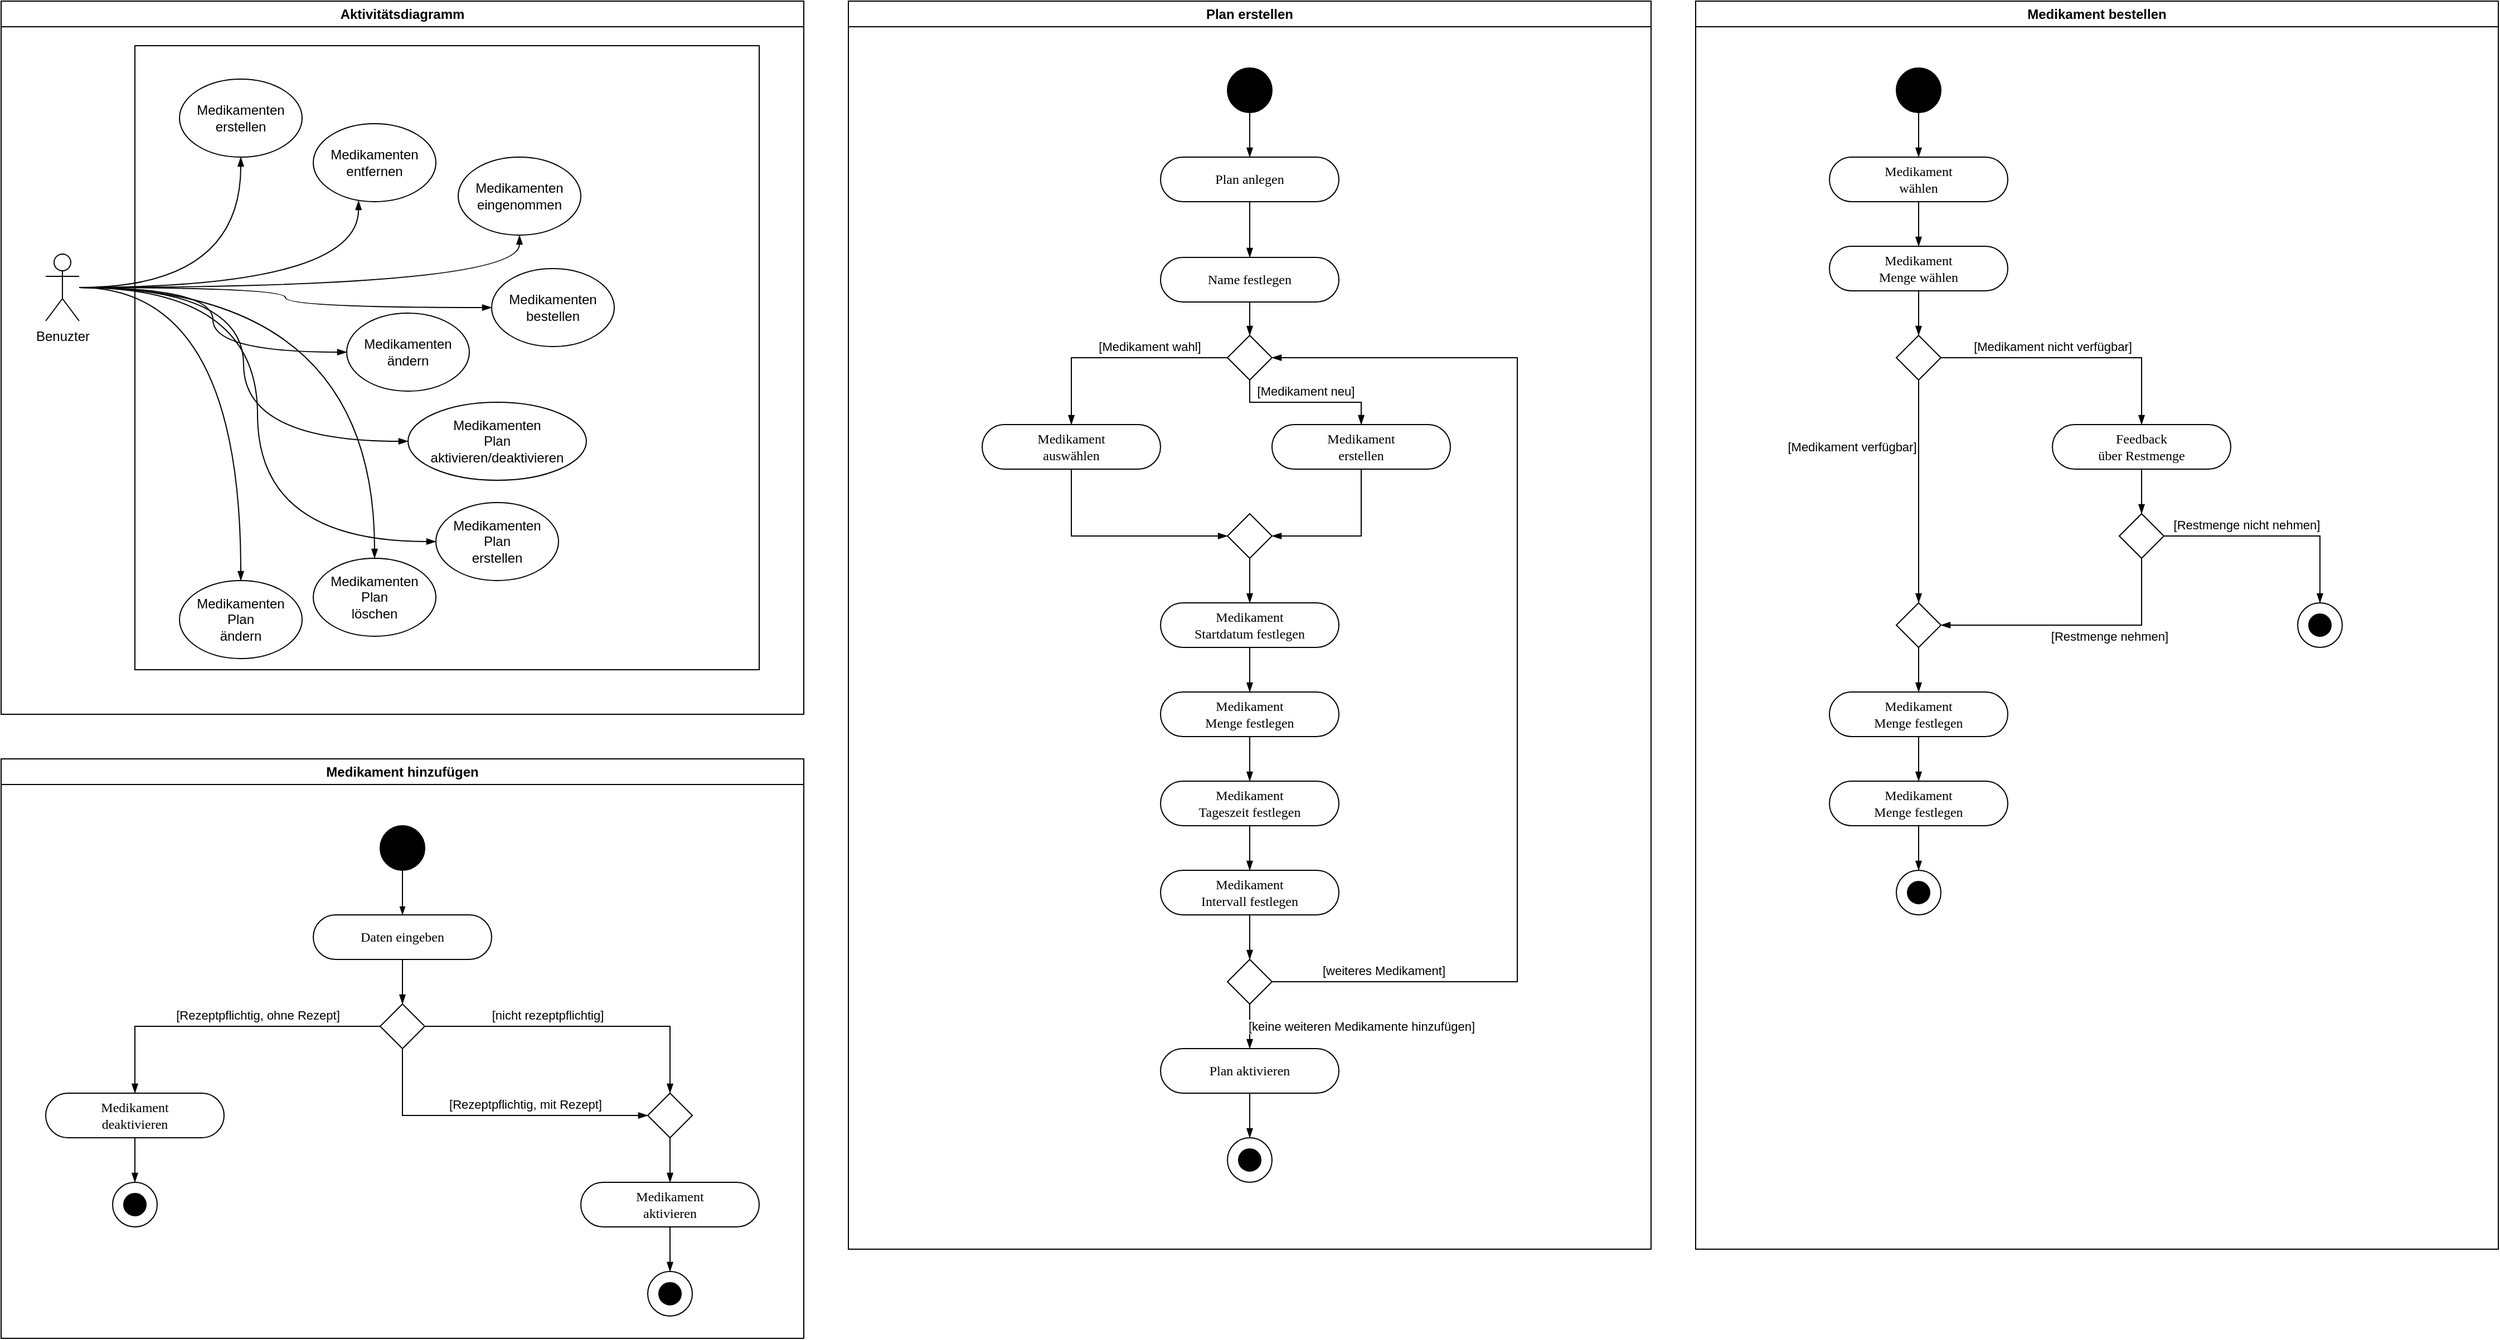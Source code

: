 <mxfile version="20.8.2" type="github">
  <diagram name="Page-1" id="0783ab3e-0a74-02c8-0abd-f7b4e66b4bec">
    <mxGraphModel dx="3585" dy="1865" grid="1" gridSize="10" guides="1" tooltips="1" connect="1" arrows="1" fold="1" page="1" pageScale="1" pageWidth="2336" pageHeight="1654" background="none" math="0" shadow="0">
      <root>
        <mxCell id="0" />
        <mxCell id="1" parent="0" />
        <mxCell id="cQL__vxB0-XnDKcjRtCF-30" value="Medikament hinzufügen" style="swimlane;whiteSpace=wrap;html=1;fillColor=none;" parent="1" vertex="1">
          <mxGeometry x="40" y="720" width="720" height="520" as="geometry">
            <mxRectangle x="40" y="40" width="180" height="30" as="alternateBounds" />
          </mxGeometry>
        </mxCell>
        <mxCell id="60571a20871a0731-8" value="&lt;div&gt;Daten eingeben&lt;/div&gt;" style="rounded=1;whiteSpace=wrap;html=1;shadow=0;comic=0;labelBackgroundColor=none;strokeWidth=1;fontFamily=Verdana;fontSize=12;align=center;arcSize=50;" parent="cQL__vxB0-XnDKcjRtCF-30" vertex="1">
          <mxGeometry x="280" y="140" width="160" height="40" as="geometry" />
        </mxCell>
        <mxCell id="60571a20871a0731-4" value="" style="ellipse;whiteSpace=wrap;html=1;rounded=0;shadow=0;comic=0;labelBackgroundColor=none;strokeWidth=1;fillColor=#000000;fontFamily=Verdana;fontSize=12;align=center;" parent="cQL__vxB0-XnDKcjRtCF-30" vertex="1">
          <mxGeometry x="340" y="60" width="40" height="40" as="geometry" />
        </mxCell>
        <mxCell id="1c1d494c118603dd-27" style="edgeStyle=orthogonalEdgeStyle;rounded=0;html=1;labelBackgroundColor=none;startArrow=none;startFill=0;startSize=5;endArrow=blockThin;endFill=1;endSize=5;jettySize=auto;orthogonalLoop=1;strokeWidth=1;fontFamily=Verdana;fontSize=12" parent="cQL__vxB0-XnDKcjRtCF-30" source="60571a20871a0731-4" target="60571a20871a0731-8" edge="1">
          <mxGeometry relative="1" as="geometry" />
        </mxCell>
        <mxCell id="cQL__vxB0-XnDKcjRtCF-1" value="" style="rhombus;whiteSpace=wrap;html=1;" parent="cQL__vxB0-XnDKcjRtCF-30" vertex="1">
          <mxGeometry x="340" y="220" width="40" height="40" as="geometry" />
        </mxCell>
        <mxCell id="cQL__vxB0-XnDKcjRtCF-2" style="edgeStyle=elbowEdgeStyle;rounded=0;orthogonalLoop=1;jettySize=auto;html=1;startArrow=none;startFill=0;endArrow=blockThin;endFill=1;" parent="cQL__vxB0-XnDKcjRtCF-30" source="60571a20871a0731-8" target="cQL__vxB0-XnDKcjRtCF-1" edge="1">
          <mxGeometry relative="1" as="geometry" />
        </mxCell>
        <mxCell id="cQL__vxB0-XnDKcjRtCF-3" value="" style="rhombus;whiteSpace=wrap;html=1;" parent="cQL__vxB0-XnDKcjRtCF-30" vertex="1">
          <mxGeometry x="580" y="300" width="40" height="40" as="geometry" />
        </mxCell>
        <mxCell id="cQL__vxB0-XnDKcjRtCF-4" style="edgeStyle=elbowEdgeStyle;rounded=0;orthogonalLoop=1;jettySize=auto;html=1;startArrow=none;startFill=0;endArrow=blockThin;endFill=1;" parent="cQL__vxB0-XnDKcjRtCF-30" source="cQL__vxB0-XnDKcjRtCF-1" target="cQL__vxB0-XnDKcjRtCF-3" edge="1">
          <mxGeometry relative="1" as="geometry">
            <Array as="points">
              <mxPoint x="600" y="240" />
              <mxPoint x="420" y="190" />
              <mxPoint x="640" y="190" />
              <mxPoint x="660" y="210" />
              <mxPoint x="670" y="215" />
              <mxPoint x="415" y="250" />
            </Array>
          </mxGeometry>
        </mxCell>
        <mxCell id="cQL__vxB0-XnDKcjRtCF-28" value="&lt;div&gt;[nicht rezeptpflichtig]&lt;/div&gt;" style="edgeLabel;html=1;align=center;verticalAlign=middle;resizable=0;points=[];" parent="cQL__vxB0-XnDKcjRtCF-4" vertex="1" connectable="0">
          <mxGeometry x="-0.479" y="2" relative="1" as="geometry">
            <mxPoint x="37" y="-8" as="offset" />
          </mxGeometry>
        </mxCell>
        <mxCell id="cQL__vxB0-XnDKcjRtCF-19" style="edgeStyle=orthogonalEdgeStyle;rounded=0;orthogonalLoop=1;jettySize=auto;html=1;entryX=0;entryY=0.5;entryDx=0;entryDy=0;startArrow=none;startFill=0;endArrow=blockThin;endFill=1;" parent="cQL__vxB0-XnDKcjRtCF-30" source="cQL__vxB0-XnDKcjRtCF-1" target="cQL__vxB0-XnDKcjRtCF-3" edge="1">
          <mxGeometry relative="1" as="geometry">
            <Array as="points">
              <mxPoint x="360" y="320" />
            </Array>
          </mxGeometry>
        </mxCell>
        <mxCell id="cQL__vxB0-XnDKcjRtCF-29" value="&lt;div&gt;[Rezeptpflichtig, mit Rezept]&lt;/div&gt;" style="edgeLabel;html=1;align=center;verticalAlign=middle;resizable=0;points=[];" parent="cQL__vxB0-XnDKcjRtCF-19" vertex="1" connectable="0">
          <mxGeometry x="0.4" y="-4" relative="1" as="geometry">
            <mxPoint x="-26" y="-14" as="offset" />
          </mxGeometry>
        </mxCell>
        <mxCell id="cQL__vxB0-XnDKcjRtCF-6" value="&lt;div&gt;Medikament&lt;/div&gt;&lt;div&gt;aktivieren&lt;/div&gt;" style="rounded=1;whiteSpace=wrap;html=1;shadow=0;comic=0;labelBackgroundColor=none;strokeWidth=1;fontFamily=Verdana;fontSize=12;align=center;arcSize=50;" parent="cQL__vxB0-XnDKcjRtCF-30" vertex="1">
          <mxGeometry x="520" y="380" width="160" height="40" as="geometry" />
        </mxCell>
        <mxCell id="cQL__vxB0-XnDKcjRtCF-22" style="edgeStyle=orthogonalEdgeStyle;rounded=0;orthogonalLoop=1;jettySize=auto;html=1;entryX=0.5;entryY=0;entryDx=0;entryDy=0;startArrow=none;startFill=0;endArrow=blockThin;endFill=1;" parent="cQL__vxB0-XnDKcjRtCF-30" source="cQL__vxB0-XnDKcjRtCF-3" target="cQL__vxB0-XnDKcjRtCF-6" edge="1">
          <mxGeometry relative="1" as="geometry" />
        </mxCell>
        <mxCell id="cQL__vxB0-XnDKcjRtCF-7" value="&lt;div&gt;Medikament&lt;/div&gt;&lt;div&gt;deaktivieren&lt;/div&gt;" style="rounded=1;whiteSpace=wrap;html=1;shadow=0;comic=0;labelBackgroundColor=none;strokeWidth=1;fontFamily=Verdana;fontSize=12;align=center;arcSize=50;" parent="cQL__vxB0-XnDKcjRtCF-30" vertex="1">
          <mxGeometry x="40" y="300" width="160" height="40" as="geometry" />
        </mxCell>
        <mxCell id="cQL__vxB0-XnDKcjRtCF-26" value="&lt;div&gt;[Rezeptpflichtig, ohne Rezept]&lt;/div&gt;" style="edgeStyle=orthogonalEdgeStyle;rounded=0;orthogonalLoop=1;jettySize=auto;html=1;entryX=0.5;entryY=0;entryDx=0;entryDy=0;startArrow=none;startFill=0;endArrow=blockThin;endFill=1;" parent="cQL__vxB0-XnDKcjRtCF-30" source="cQL__vxB0-XnDKcjRtCF-1" target="cQL__vxB0-XnDKcjRtCF-7" edge="1">
          <mxGeometry x="-0.214" y="-10" relative="1" as="geometry">
            <mxPoint as="offset" />
          </mxGeometry>
        </mxCell>
        <mxCell id="cQL__vxB0-XnDKcjRtCF-15" style="edgeStyle=orthogonalEdgeStyle;rounded=0;orthogonalLoop=1;jettySize=auto;html=1;entryX=0.5;entryY=0;entryDx=0;entryDy=0;startArrow=none;startFill=0;endArrow=blockThin;endFill=1;" parent="cQL__vxB0-XnDKcjRtCF-30" source="cQL__vxB0-XnDKcjRtCF-7" target="cQL__vxB0-XnDKcjRtCF-17" edge="1">
          <mxGeometry relative="1" as="geometry">
            <mxPoint x="130" y="360" as="targetPoint" />
          </mxGeometry>
        </mxCell>
        <mxCell id="cQL__vxB0-XnDKcjRtCF-27" style="edgeStyle=orthogonalEdgeStyle;rounded=0;orthogonalLoop=1;jettySize=auto;html=1;entryX=0.5;entryY=0;entryDx=0;entryDy=0;startArrow=none;startFill=0;endArrow=blockThin;endFill=1;" parent="cQL__vxB0-XnDKcjRtCF-30" source="cQL__vxB0-XnDKcjRtCF-6" target="cQL__vxB0-XnDKcjRtCF-25" edge="1">
          <mxGeometry relative="1" as="geometry" />
        </mxCell>
        <mxCell id="cQL__vxB0-XnDKcjRtCF-160" value="" style="group" parent="cQL__vxB0-XnDKcjRtCF-30" vertex="1" connectable="0">
          <mxGeometry x="580" y="460" width="40" height="40" as="geometry" />
        </mxCell>
        <mxCell id="cQL__vxB0-XnDKcjRtCF-24" value="" style="ellipse;whiteSpace=wrap;html=1;rounded=0;shadow=0;comic=0;labelBackgroundColor=none;strokeWidth=1;fillColor=#000000;fontFamily=Verdana;fontSize=12;align=center;container=0;" parent="cQL__vxB0-XnDKcjRtCF-160" vertex="1">
          <mxGeometry x="10" y="10" width="20" height="20" as="geometry" />
        </mxCell>
        <mxCell id="cQL__vxB0-XnDKcjRtCF-25" value="" style="ellipse;whiteSpace=wrap;html=1;aspect=fixed;fillColor=none;container=0;" parent="cQL__vxB0-XnDKcjRtCF-160" vertex="1">
          <mxGeometry width="40" height="40" as="geometry" />
        </mxCell>
        <mxCell id="cQL__vxB0-XnDKcjRtCF-161" value="" style="group" parent="cQL__vxB0-XnDKcjRtCF-30" vertex="1" connectable="0">
          <mxGeometry x="100" y="380" width="40" height="40" as="geometry" />
        </mxCell>
        <mxCell id="cQL__vxB0-XnDKcjRtCF-16" value="" style="ellipse;whiteSpace=wrap;html=1;rounded=0;shadow=0;comic=0;labelBackgroundColor=none;strokeWidth=1;fillColor=#000000;fontFamily=Verdana;fontSize=12;align=center;container=0;" parent="cQL__vxB0-XnDKcjRtCF-161" vertex="1">
          <mxGeometry x="10" y="10" width="20" height="20" as="geometry" />
        </mxCell>
        <mxCell id="cQL__vxB0-XnDKcjRtCF-17" value="" style="ellipse;whiteSpace=wrap;html=1;aspect=fixed;fillColor=none;container=0;" parent="cQL__vxB0-XnDKcjRtCF-161" vertex="1">
          <mxGeometry width="40" height="40" as="geometry" />
        </mxCell>
        <mxCell id="cQL__vxB0-XnDKcjRtCF-35" value="Plan erstellen" style="swimlane;whiteSpace=wrap;html=1;fillColor=none;container=0;" parent="1" vertex="1">
          <mxGeometry x="800" y="40" width="720" height="1120" as="geometry" />
        </mxCell>
        <mxCell id="cQL__vxB0-XnDKcjRtCF-38" style="edgeStyle=orthogonalEdgeStyle;rounded=0;orthogonalLoop=1;jettySize=auto;html=1;entryX=0.5;entryY=0;entryDx=0;entryDy=0;startArrow=none;startFill=0;endArrow=blockThin;endFill=1;" parent="1" source="cQL__vxB0-XnDKcjRtCF-36" target="cQL__vxB0-XnDKcjRtCF-39" edge="1">
          <mxGeometry relative="1" as="geometry">
            <mxPoint x="1160" y="170" as="targetPoint" />
          </mxGeometry>
        </mxCell>
        <mxCell id="cQL__vxB0-XnDKcjRtCF-36" value="" style="ellipse;whiteSpace=wrap;html=1;rounded=0;shadow=0;comic=0;labelBackgroundColor=none;strokeWidth=1;fillColor=#000000;fontFamily=Verdana;fontSize=12;align=center;" parent="1" vertex="1">
          <mxGeometry x="1140" y="100" width="40" height="40" as="geometry" />
        </mxCell>
        <mxCell id="cQL__vxB0-XnDKcjRtCF-42" style="edgeStyle=orthogonalEdgeStyle;rounded=0;orthogonalLoop=1;jettySize=auto;html=1;endArrow=blockThin;endFill=1;startArrow=none;startFill=0;" parent="1" source="cQL__vxB0-XnDKcjRtCF-39" target="cQL__vxB0-XnDKcjRtCF-41" edge="1">
          <mxGeometry relative="1" as="geometry" />
        </mxCell>
        <mxCell id="cQL__vxB0-XnDKcjRtCF-39" value="Plan anlegen" style="rounded=1;whiteSpace=wrap;html=1;shadow=0;comic=0;labelBackgroundColor=none;strokeWidth=1;fontFamily=Verdana;fontSize=12;align=center;arcSize=50;" parent="1" vertex="1">
          <mxGeometry x="1080" y="180" width="160" height="40" as="geometry" />
        </mxCell>
        <mxCell id="cQL__vxB0-XnDKcjRtCF-46" style="edgeStyle=orthogonalEdgeStyle;rounded=0;orthogonalLoop=1;jettySize=auto;html=1;entryX=0.5;entryY=0;entryDx=0;entryDy=0;startArrow=none;startFill=0;endArrow=blockThin;endFill=1;" parent="1" source="cQL__vxB0-XnDKcjRtCF-41" target="cQL__vxB0-XnDKcjRtCF-44" edge="1">
          <mxGeometry relative="1" as="geometry">
            <mxPoint x="1160" y="340" as="targetPoint" />
          </mxGeometry>
        </mxCell>
        <mxCell id="cQL__vxB0-XnDKcjRtCF-41" value="Name festlegen" style="rounded=1;whiteSpace=wrap;html=1;shadow=0;comic=0;labelBackgroundColor=none;strokeWidth=1;fontFamily=Verdana;fontSize=12;align=center;arcSize=50;fillColor=none;" parent="1" vertex="1">
          <mxGeometry x="1080" y="270" width="160" height="40" as="geometry" />
        </mxCell>
        <mxCell id="cQL__vxB0-XnDKcjRtCF-58" style="edgeStyle=orthogonalEdgeStyle;rounded=0;orthogonalLoop=1;jettySize=auto;html=1;entryX=0.5;entryY=0;entryDx=0;entryDy=0;exitX=0.5;exitY=1;exitDx=0;exitDy=0;startArrow=none;startFill=0;endArrow=blockThin;endFill=1;" parent="1" source="cQL__vxB0-XnDKcjRtCF-44" target="cQL__vxB0-XnDKcjRtCF-59" edge="1">
          <mxGeometry relative="1" as="geometry">
            <mxPoint x="1320" y="400" as="targetPoint" />
            <Array as="points">
              <mxPoint x="1160" y="400" />
              <mxPoint x="1260" y="400" />
            </Array>
          </mxGeometry>
        </mxCell>
        <mxCell id="cQL__vxB0-XnDKcjRtCF-88" value="[Medikament neu]" style="edgeLabel;html=1;align=center;verticalAlign=middle;resizable=0;points=[];" parent="cQL__vxB0-XnDKcjRtCF-58" vertex="1" connectable="0">
          <mxGeometry x="0.329" y="1" relative="1" as="geometry">
            <mxPoint x="-23" y="-9" as="offset" />
          </mxGeometry>
        </mxCell>
        <mxCell id="cQL__vxB0-XnDKcjRtCF-85" style="edgeStyle=orthogonalEdgeStyle;rounded=0;orthogonalLoop=1;jettySize=auto;html=1;entryX=1;entryY=0.5;entryDx=0;entryDy=0;startArrow=blockThin;startFill=1;endArrow=none;endFill=0;" parent="1" source="cQL__vxB0-XnDKcjRtCF-44" target="cQL__vxB0-XnDKcjRtCF-73" edge="1">
          <mxGeometry relative="1" as="geometry">
            <Array as="points">
              <mxPoint x="1400" y="360" />
              <mxPoint x="1400" y="920" />
            </Array>
          </mxGeometry>
        </mxCell>
        <mxCell id="cQL__vxB0-XnDKcjRtCF-86" value="[weiteres Medikament]" style="edgeLabel;html=1;align=center;verticalAlign=middle;resizable=0;points=[];" parent="cQL__vxB0-XnDKcjRtCF-85" vertex="1" connectable="0">
          <mxGeometry x="-0.708" relative="1" as="geometry">
            <mxPoint x="-46" y="550" as="offset" />
          </mxGeometry>
        </mxCell>
        <mxCell id="cQL__vxB0-XnDKcjRtCF-44" value="" style="rhombus;whiteSpace=wrap;html=1;" parent="1" vertex="1">
          <mxGeometry x="1140" y="340" width="40" height="40" as="geometry" />
        </mxCell>
        <mxCell id="cQL__vxB0-XnDKcjRtCF-48" style="edgeStyle=orthogonalEdgeStyle;rounded=0;orthogonalLoop=1;jettySize=auto;html=1;exitX=0;exitY=0.5;exitDx=0;exitDy=0;entryX=0.5;entryY=0;entryDx=0;entryDy=0;startArrow=none;startFill=0;endArrow=blockThin;endFill=1;" parent="1" source="cQL__vxB0-XnDKcjRtCF-44" target="cQL__vxB0-XnDKcjRtCF-47" edge="1">
          <mxGeometry relative="1" as="geometry">
            <mxPoint x="1160" y="380" as="sourcePoint" />
            <Array as="points">
              <mxPoint x="1000" y="360" />
            </Array>
          </mxGeometry>
        </mxCell>
        <mxCell id="cQL__vxB0-XnDKcjRtCF-87" value="&lt;div&gt;[Medikament wahl]&lt;/div&gt;" style="edgeLabel;html=1;align=center;verticalAlign=middle;resizable=0;points=[];" parent="cQL__vxB0-XnDKcjRtCF-48" vertex="1" connectable="0">
          <mxGeometry x="-0.2" y="2" relative="1" as="geometry">
            <mxPoint x="10" y="-12" as="offset" />
          </mxGeometry>
        </mxCell>
        <mxCell id="cQL__vxB0-XnDKcjRtCF-47" value="&lt;div&gt;Medikament&lt;/div&gt;&lt;div&gt;auswählen&lt;br&gt;&lt;/div&gt;" style="rounded=1;whiteSpace=wrap;html=1;shadow=0;comic=0;labelBackgroundColor=none;strokeWidth=1;fontFamily=Verdana;fontSize=12;align=center;arcSize=50;fillColor=none;" parent="1" vertex="1">
          <mxGeometry x="920" y="420" width="160" height="40" as="geometry" />
        </mxCell>
        <mxCell id="cQL__vxB0-XnDKcjRtCF-52" style="edgeStyle=orthogonalEdgeStyle;rounded=0;orthogonalLoop=1;jettySize=auto;html=1;startArrow=none;startFill=0;endArrow=blockThin;endFill=1;" parent="1" source="cQL__vxB0-XnDKcjRtCF-49" target="cQL__vxB0-XnDKcjRtCF-51" edge="1">
          <mxGeometry relative="1" as="geometry" />
        </mxCell>
        <mxCell id="cQL__vxB0-XnDKcjRtCF-49" value="&lt;div&gt;Medikament&lt;/div&gt;&lt;div&gt;Startdatum festlegen&lt;br&gt;&lt;/div&gt;" style="rounded=1;whiteSpace=wrap;html=1;shadow=0;comic=0;labelBackgroundColor=none;strokeWidth=1;fontFamily=Verdana;fontSize=12;align=center;arcSize=50;fillColor=none;" parent="1" vertex="1">
          <mxGeometry x="1080" y="580" width="160" height="40" as="geometry" />
        </mxCell>
        <mxCell id="cQL__vxB0-XnDKcjRtCF-54" style="edgeStyle=orthogonalEdgeStyle;rounded=0;orthogonalLoop=1;jettySize=auto;html=1;startArrow=none;startFill=0;endArrow=blockThin;endFill=1;" parent="1" source="cQL__vxB0-XnDKcjRtCF-51" target="cQL__vxB0-XnDKcjRtCF-53" edge="1">
          <mxGeometry relative="1" as="geometry" />
        </mxCell>
        <mxCell id="cQL__vxB0-XnDKcjRtCF-51" value="&lt;div&gt;Medikament&lt;/div&gt;&lt;div&gt;Menge festlegen&lt;br&gt;&lt;/div&gt;" style="rounded=1;whiteSpace=wrap;html=1;shadow=0;comic=0;labelBackgroundColor=none;strokeWidth=1;fontFamily=Verdana;fontSize=12;align=center;arcSize=50;fillColor=none;" parent="1" vertex="1">
          <mxGeometry x="1080" y="660" width="160" height="40" as="geometry" />
        </mxCell>
        <mxCell id="cQL__vxB0-XnDKcjRtCF-56" style="edgeStyle=orthogonalEdgeStyle;rounded=0;orthogonalLoop=1;jettySize=auto;html=1;startArrow=none;startFill=0;endArrow=blockThin;endFill=1;" parent="1" source="cQL__vxB0-XnDKcjRtCF-53" target="cQL__vxB0-XnDKcjRtCF-55" edge="1">
          <mxGeometry relative="1" as="geometry" />
        </mxCell>
        <mxCell id="cQL__vxB0-XnDKcjRtCF-53" value="&lt;div&gt;Medikament&lt;/div&gt;&lt;div&gt;Tageszeit festlegen&lt;br&gt;&lt;/div&gt;" style="rounded=1;whiteSpace=wrap;html=1;shadow=0;comic=0;labelBackgroundColor=none;strokeWidth=1;fontFamily=Verdana;fontSize=12;align=center;arcSize=50;fillColor=none;" parent="1" vertex="1">
          <mxGeometry x="1080" y="740" width="160" height="40" as="geometry" />
        </mxCell>
        <mxCell id="cQL__vxB0-XnDKcjRtCF-76" style="edgeStyle=orthogonalEdgeStyle;rounded=0;orthogonalLoop=1;jettySize=auto;html=1;entryX=0.5;entryY=0;entryDx=0;entryDy=0;startArrow=none;startFill=0;endArrow=blockThin;endFill=1;" parent="1" source="cQL__vxB0-XnDKcjRtCF-55" target="cQL__vxB0-XnDKcjRtCF-73" edge="1">
          <mxGeometry relative="1" as="geometry" />
        </mxCell>
        <mxCell id="cQL__vxB0-XnDKcjRtCF-55" value="&lt;div&gt;Medikament&lt;/div&gt;Intervall festlegen" style="rounded=1;whiteSpace=wrap;html=1;shadow=0;comic=0;labelBackgroundColor=none;strokeWidth=1;fontFamily=Verdana;fontSize=12;align=center;arcSize=50;fillColor=none;" parent="1" vertex="1">
          <mxGeometry x="1080" y="820" width="160" height="40" as="geometry" />
        </mxCell>
        <mxCell id="cQL__vxB0-XnDKcjRtCF-59" value="&lt;div&gt;Medikament&lt;/div&gt;&lt;div&gt;erstellen&lt;/div&gt;" style="rounded=1;whiteSpace=wrap;html=1;shadow=0;comic=0;labelBackgroundColor=none;strokeWidth=1;fontFamily=Verdana;fontSize=12;align=center;arcSize=50;fillColor=none;" parent="1" vertex="1">
          <mxGeometry x="1180" y="420" width="160" height="40" as="geometry" />
        </mxCell>
        <mxCell id="cQL__vxB0-XnDKcjRtCF-158" style="edgeStyle=orthogonalEdgeStyle;rounded=0;orthogonalLoop=1;jettySize=auto;html=1;entryX=0.5;entryY=0;entryDx=0;entryDy=0;startArrow=none;startFill=0;endArrow=blockThin;endFill=1;" parent="1" source="cQL__vxB0-XnDKcjRtCF-62" target="cQL__vxB0-XnDKcjRtCF-156" edge="1">
          <mxGeometry relative="1" as="geometry" />
        </mxCell>
        <mxCell id="cQL__vxB0-XnDKcjRtCF-62" value="Plan aktivieren" style="rounded=1;whiteSpace=wrap;html=1;shadow=0;comic=0;labelBackgroundColor=none;strokeWidth=1;fontFamily=Verdana;fontSize=12;align=center;arcSize=50;fillColor=none;" parent="1" vertex="1">
          <mxGeometry x="1080" y="980" width="160" height="40" as="geometry" />
        </mxCell>
        <mxCell id="cQL__vxB0-XnDKcjRtCF-84" style="edgeStyle=orthogonalEdgeStyle;rounded=0;orthogonalLoop=1;jettySize=auto;html=1;entryX=0.5;entryY=0;entryDx=0;entryDy=0;startArrow=none;startFill=0;endArrow=blockThin;endFill=1;" parent="1" source="cQL__vxB0-XnDKcjRtCF-73" target="cQL__vxB0-XnDKcjRtCF-62" edge="1">
          <mxGeometry relative="1" as="geometry" />
        </mxCell>
        <mxCell id="cQL__vxB0-XnDKcjRtCF-111" value="[keine weiteren Medikamente hinzufügen]" style="edgeLabel;html=1;align=center;verticalAlign=middle;resizable=0;points=[];" parent="cQL__vxB0-XnDKcjRtCF-84" vertex="1" connectable="0">
          <mxGeometry x="-0.263" y="1" relative="1" as="geometry">
            <mxPoint x="99" y="5" as="offset" />
          </mxGeometry>
        </mxCell>
        <mxCell id="cQL__vxB0-XnDKcjRtCF-73" value="" style="rhombus;whiteSpace=wrap;html=1;" parent="1" vertex="1">
          <mxGeometry x="1140" y="900" width="40" height="40" as="geometry" />
        </mxCell>
        <mxCell id="cQL__vxB0-XnDKcjRtCF-77" value="" style="rhombus;whiteSpace=wrap;html=1;fillColor=none;" parent="1" vertex="1">
          <mxGeometry x="1140" y="500" width="40" height="40" as="geometry" />
        </mxCell>
        <mxCell id="cQL__vxB0-XnDKcjRtCF-79" style="edgeStyle=orthogonalEdgeStyle;rounded=0;orthogonalLoop=1;jettySize=auto;html=1;entryX=0;entryY=0.5;entryDx=0;entryDy=0;startArrow=none;startFill=0;endArrow=blockThin;endFill=1;" parent="1" source="cQL__vxB0-XnDKcjRtCF-47" target="cQL__vxB0-XnDKcjRtCF-77" edge="1">
          <mxGeometry relative="1" as="geometry">
            <Array as="points">
              <mxPoint x="1000" y="520" />
            </Array>
          </mxGeometry>
        </mxCell>
        <mxCell id="cQL__vxB0-XnDKcjRtCF-80" style="edgeStyle=orthogonalEdgeStyle;rounded=0;orthogonalLoop=1;jettySize=auto;html=1;entryX=1;entryY=0.5;entryDx=0;entryDy=0;startArrow=none;startFill=0;endArrow=blockThin;endFill=1;" parent="1" source="cQL__vxB0-XnDKcjRtCF-59" target="cQL__vxB0-XnDKcjRtCF-77" edge="1">
          <mxGeometry relative="1" as="geometry" />
        </mxCell>
        <mxCell id="cQL__vxB0-XnDKcjRtCF-81" style="edgeStyle=orthogonalEdgeStyle;rounded=0;orthogonalLoop=1;jettySize=auto;html=1;entryX=0.5;entryY=0;entryDx=0;entryDy=0;startArrow=none;startFill=0;endArrow=blockThin;endFill=1;" parent="1" source="cQL__vxB0-XnDKcjRtCF-77" target="cQL__vxB0-XnDKcjRtCF-49" edge="1">
          <mxGeometry relative="1" as="geometry" />
        </mxCell>
        <mxCell id="cQL__vxB0-XnDKcjRtCF-105" value="&lt;div&gt;Medikament bestellen&lt;/div&gt;" style="swimlane;whiteSpace=wrap;html=1;fillColor=none;" parent="1" vertex="1">
          <mxGeometry x="1560" y="40" width="720" height="1120" as="geometry" />
        </mxCell>
        <mxCell id="cQL__vxB0-XnDKcjRtCF-135" style="edgeStyle=orthogonalEdgeStyle;rounded=0;orthogonalLoop=1;jettySize=auto;html=1;entryX=0.5;entryY=0;entryDx=0;entryDy=0;startArrow=none;startFill=0;endArrow=blockThin;endFill=1;" parent="cQL__vxB0-XnDKcjRtCF-105" source="cQL__vxB0-XnDKcjRtCF-112" target="cQL__vxB0-XnDKcjRtCF-113" edge="1">
          <mxGeometry relative="1" as="geometry" />
        </mxCell>
        <mxCell id="cQL__vxB0-XnDKcjRtCF-112" value="" style="ellipse;whiteSpace=wrap;html=1;rounded=0;shadow=0;comic=0;labelBackgroundColor=none;strokeWidth=1;fillColor=#000000;fontFamily=Verdana;fontSize=12;align=center;" parent="cQL__vxB0-XnDKcjRtCF-105" vertex="1">
          <mxGeometry x="180" y="60" width="40" height="40" as="geometry" />
        </mxCell>
        <mxCell id="cQL__vxB0-XnDKcjRtCF-137" style="edgeStyle=orthogonalEdgeStyle;rounded=0;orthogonalLoop=1;jettySize=auto;html=1;entryX=0.5;entryY=0;entryDx=0;entryDy=0;startArrow=none;startFill=0;endArrow=blockThin;endFill=1;" parent="cQL__vxB0-XnDKcjRtCF-105" source="cQL__vxB0-XnDKcjRtCF-113" target="cQL__vxB0-XnDKcjRtCF-114" edge="1">
          <mxGeometry relative="1" as="geometry" />
        </mxCell>
        <mxCell id="cQL__vxB0-XnDKcjRtCF-113" value="&lt;div&gt;Medikament&lt;/div&gt;wählen" style="rounded=1;whiteSpace=wrap;html=1;shadow=0;comic=0;labelBackgroundColor=none;strokeWidth=1;fontFamily=Verdana;fontSize=12;align=center;arcSize=50;fillColor=none;" parent="cQL__vxB0-XnDKcjRtCF-105" vertex="1">
          <mxGeometry x="120" y="140" width="160" height="40" as="geometry" />
        </mxCell>
        <mxCell id="cQL__vxB0-XnDKcjRtCF-138" style="edgeStyle=orthogonalEdgeStyle;rounded=0;orthogonalLoop=1;jettySize=auto;html=1;entryX=0.5;entryY=0;entryDx=0;entryDy=0;startArrow=none;startFill=0;endArrow=blockThin;endFill=1;" parent="cQL__vxB0-XnDKcjRtCF-105" source="cQL__vxB0-XnDKcjRtCF-114" target="cQL__vxB0-XnDKcjRtCF-115" edge="1">
          <mxGeometry relative="1" as="geometry" />
        </mxCell>
        <mxCell id="cQL__vxB0-XnDKcjRtCF-114" value="&lt;div&gt;Medikament&lt;/div&gt;&lt;div&gt;Menge wählen&lt;br&gt;&lt;/div&gt;" style="rounded=1;whiteSpace=wrap;html=1;shadow=0;comic=0;labelBackgroundColor=none;strokeWidth=1;fontFamily=Verdana;fontSize=12;align=center;arcSize=50;fillColor=none;" parent="cQL__vxB0-XnDKcjRtCF-105" vertex="1">
          <mxGeometry x="120" y="220" width="160" height="40" as="geometry" />
        </mxCell>
        <mxCell id="cQL__vxB0-XnDKcjRtCF-139" style="edgeStyle=orthogonalEdgeStyle;rounded=0;orthogonalLoop=1;jettySize=auto;html=1;startArrow=none;startFill=0;endArrow=blockThin;endFill=1;" parent="cQL__vxB0-XnDKcjRtCF-105" source="cQL__vxB0-XnDKcjRtCF-115" target="cQL__vxB0-XnDKcjRtCF-118" edge="1">
          <mxGeometry relative="1" as="geometry" />
        </mxCell>
        <mxCell id="cQL__vxB0-XnDKcjRtCF-149" value="[Medikament verfügbar]" style="edgeLabel;html=1;align=center;verticalAlign=middle;resizable=0;points=[];" parent="cQL__vxB0-XnDKcjRtCF-139" vertex="1" connectable="0">
          <mxGeometry x="-0.451" y="-1" relative="1" as="geometry">
            <mxPoint x="-59" y="5" as="offset" />
          </mxGeometry>
        </mxCell>
        <mxCell id="cQL__vxB0-XnDKcjRtCF-142" style="edgeStyle=orthogonalEdgeStyle;rounded=0;orthogonalLoop=1;jettySize=auto;html=1;entryX=0.5;entryY=0;entryDx=0;entryDy=0;startArrow=none;startFill=0;endArrow=blockThin;endFill=1;" parent="cQL__vxB0-XnDKcjRtCF-105" source="cQL__vxB0-XnDKcjRtCF-115" target="cQL__vxB0-XnDKcjRtCF-116" edge="1">
          <mxGeometry relative="1" as="geometry" />
        </mxCell>
        <mxCell id="cQL__vxB0-XnDKcjRtCF-148" value="[Medikament nicht verfügbar]" style="edgeLabel;html=1;align=center;verticalAlign=middle;resizable=0;points=[];" parent="cQL__vxB0-XnDKcjRtCF-142" vertex="1" connectable="0">
          <mxGeometry x="-0.14" y="2" relative="1" as="geometry">
            <mxPoint x="-3" y="-8" as="offset" />
          </mxGeometry>
        </mxCell>
        <mxCell id="cQL__vxB0-XnDKcjRtCF-115" value="" style="rhombus;whiteSpace=wrap;html=1;fillColor=none;" parent="cQL__vxB0-XnDKcjRtCF-105" vertex="1">
          <mxGeometry x="180" y="300" width="40" height="40" as="geometry" />
        </mxCell>
        <mxCell id="cQL__vxB0-XnDKcjRtCF-143" style="edgeStyle=orthogonalEdgeStyle;rounded=0;orthogonalLoop=1;jettySize=auto;html=1;entryX=0.5;entryY=0;entryDx=0;entryDy=0;startArrow=none;startFill=0;endArrow=blockThin;endFill=1;" parent="cQL__vxB0-XnDKcjRtCF-105" source="cQL__vxB0-XnDKcjRtCF-116" target="cQL__vxB0-XnDKcjRtCF-117" edge="1">
          <mxGeometry relative="1" as="geometry" />
        </mxCell>
        <mxCell id="cQL__vxB0-XnDKcjRtCF-146" style="edgeStyle=orthogonalEdgeStyle;rounded=0;orthogonalLoop=1;jettySize=auto;html=1;entryX=0.5;entryY=0;entryDx=0;entryDy=0;startArrow=none;startFill=0;endArrow=blockThin;endFill=1;exitX=1;exitY=0.5;exitDx=0;exitDy=0;" parent="cQL__vxB0-XnDKcjRtCF-105" source="cQL__vxB0-XnDKcjRtCF-117" target="cQL__vxB0-XnDKcjRtCF-145" edge="1">
          <mxGeometry relative="1" as="geometry" />
        </mxCell>
        <mxCell id="cQL__vxB0-XnDKcjRtCF-150" value="[Restmenge nicht nehmen]" style="edgeLabel;html=1;align=center;verticalAlign=middle;resizable=0;points=[];" parent="cQL__vxB0-XnDKcjRtCF-146" vertex="1" connectable="0">
          <mxGeometry x="-0.686" y="2" relative="1" as="geometry">
            <mxPoint x="42" y="-8" as="offset" />
          </mxGeometry>
        </mxCell>
        <mxCell id="cQL__vxB0-XnDKcjRtCF-116" value="&lt;div&gt;Feedback&lt;/div&gt;&lt;div&gt;über Restmenge&lt;br&gt;&lt;/div&gt;" style="rounded=1;whiteSpace=wrap;html=1;shadow=0;comic=0;labelBackgroundColor=none;strokeWidth=1;fontFamily=Verdana;fontSize=12;align=center;arcSize=50;fillColor=none;" parent="cQL__vxB0-XnDKcjRtCF-105" vertex="1">
          <mxGeometry x="320" y="380" width="160" height="40" as="geometry" />
        </mxCell>
        <mxCell id="cQL__vxB0-XnDKcjRtCF-147" style="edgeStyle=orthogonalEdgeStyle;rounded=0;orthogonalLoop=1;jettySize=auto;html=1;entryX=1;entryY=0.5;entryDx=0;entryDy=0;startArrow=none;startFill=0;endArrow=blockThin;endFill=1;" parent="cQL__vxB0-XnDKcjRtCF-105" source="cQL__vxB0-XnDKcjRtCF-117" target="cQL__vxB0-XnDKcjRtCF-118" edge="1">
          <mxGeometry relative="1" as="geometry">
            <Array as="points">
              <mxPoint x="400" y="560" />
            </Array>
          </mxGeometry>
        </mxCell>
        <mxCell id="cQL__vxB0-XnDKcjRtCF-152" value="[Restmenge nehmen]" style="edgeLabel;html=1;align=center;verticalAlign=middle;resizable=0;points=[];" parent="cQL__vxB0-XnDKcjRtCF-147" vertex="1" connectable="0">
          <mxGeometry x="-0.386" relative="1" as="geometry">
            <mxPoint x="-16" y="10" as="offset" />
          </mxGeometry>
        </mxCell>
        <mxCell id="cQL__vxB0-XnDKcjRtCF-117" value="" style="rhombus;whiteSpace=wrap;html=1;fillColor=none;" parent="cQL__vxB0-XnDKcjRtCF-105" vertex="1">
          <mxGeometry x="380" y="460" width="40" height="40" as="geometry" />
        </mxCell>
        <mxCell id="cQL__vxB0-XnDKcjRtCF-134" style="edgeStyle=orthogonalEdgeStyle;rounded=0;orthogonalLoop=1;jettySize=auto;html=1;entryX=0.5;entryY=0;entryDx=0;entryDy=0;startArrow=none;startFill=0;endArrow=blockThin;endFill=1;" parent="cQL__vxB0-XnDKcjRtCF-105" source="cQL__vxB0-XnDKcjRtCF-118" target="cQL__vxB0-XnDKcjRtCF-119" edge="1">
          <mxGeometry relative="1" as="geometry" />
        </mxCell>
        <mxCell id="cQL__vxB0-XnDKcjRtCF-118" value="" style="rhombus;whiteSpace=wrap;html=1;fillColor=none;" parent="cQL__vxB0-XnDKcjRtCF-105" vertex="1">
          <mxGeometry x="180" y="540" width="40" height="40" as="geometry" />
        </mxCell>
        <mxCell id="cQL__vxB0-XnDKcjRtCF-132" style="edgeStyle=orthogonalEdgeStyle;rounded=0;orthogonalLoop=1;jettySize=auto;html=1;entryX=0.5;entryY=0;entryDx=0;entryDy=0;startArrow=none;startFill=0;endArrow=blockThin;endFill=1;" parent="cQL__vxB0-XnDKcjRtCF-105" source="cQL__vxB0-XnDKcjRtCF-119" target="cQL__vxB0-XnDKcjRtCF-120" edge="1">
          <mxGeometry relative="1" as="geometry" />
        </mxCell>
        <mxCell id="cQL__vxB0-XnDKcjRtCF-119" value="&lt;div&gt;Medikament&lt;/div&gt;&lt;div&gt;Menge festlegen&lt;br&gt;&lt;/div&gt;" style="rounded=1;whiteSpace=wrap;html=1;shadow=0;comic=0;labelBackgroundColor=none;strokeWidth=1;fontFamily=Verdana;fontSize=12;align=center;arcSize=50;fillColor=none;" parent="cQL__vxB0-XnDKcjRtCF-105" vertex="1">
          <mxGeometry x="120" y="620" width="160" height="40" as="geometry" />
        </mxCell>
        <mxCell id="cQL__vxB0-XnDKcjRtCF-133" style="edgeStyle=orthogonalEdgeStyle;rounded=0;orthogonalLoop=1;jettySize=auto;html=1;entryX=0.5;entryY=0;entryDx=0;entryDy=0;startArrow=none;startFill=0;endArrow=blockThin;endFill=1;" parent="cQL__vxB0-XnDKcjRtCF-105" source="cQL__vxB0-XnDKcjRtCF-120" target="cQL__vxB0-XnDKcjRtCF-122" edge="1">
          <mxGeometry relative="1" as="geometry" />
        </mxCell>
        <mxCell id="cQL__vxB0-XnDKcjRtCF-120" value="&lt;div&gt;Medikament&lt;/div&gt;&lt;div&gt;Menge festlegen&lt;br&gt;&lt;/div&gt;" style="rounded=1;whiteSpace=wrap;html=1;shadow=0;comic=0;labelBackgroundColor=none;strokeWidth=1;fontFamily=Verdana;fontSize=12;align=center;arcSize=50;fillColor=none;" parent="cQL__vxB0-XnDKcjRtCF-105" vertex="1">
          <mxGeometry x="120" y="700" width="160" height="40" as="geometry" />
        </mxCell>
        <mxCell id="cQL__vxB0-XnDKcjRtCF-153" value="" style="group" parent="cQL__vxB0-XnDKcjRtCF-105" vertex="1" connectable="0">
          <mxGeometry x="540" y="540" width="40" height="40" as="geometry" />
        </mxCell>
        <mxCell id="cQL__vxB0-XnDKcjRtCF-144" value="" style="ellipse;whiteSpace=wrap;html=1;rounded=0;shadow=0;comic=0;labelBackgroundColor=none;strokeWidth=1;fillColor=#000000;fontFamily=Verdana;fontSize=12;align=center;" parent="cQL__vxB0-XnDKcjRtCF-153" vertex="1">
          <mxGeometry x="10" y="10" width="20" height="20" as="geometry" />
        </mxCell>
        <mxCell id="cQL__vxB0-XnDKcjRtCF-145" value="" style="ellipse;whiteSpace=wrap;html=1;aspect=fixed;fillColor=none;" parent="cQL__vxB0-XnDKcjRtCF-153" vertex="1">
          <mxGeometry width="40" height="40" as="geometry" />
        </mxCell>
        <mxCell id="cQL__vxB0-XnDKcjRtCF-154" value="" style="group" parent="cQL__vxB0-XnDKcjRtCF-105" vertex="1" connectable="0">
          <mxGeometry x="180" y="780" width="40" height="40" as="geometry" />
        </mxCell>
        <mxCell id="cQL__vxB0-XnDKcjRtCF-121" value="" style="ellipse;whiteSpace=wrap;html=1;rounded=0;shadow=0;comic=0;labelBackgroundColor=none;strokeWidth=1;fillColor=#000000;fontFamily=Verdana;fontSize=12;align=center;" parent="cQL__vxB0-XnDKcjRtCF-154" vertex="1">
          <mxGeometry x="10" y="10" width="20" height="20" as="geometry" />
        </mxCell>
        <mxCell id="cQL__vxB0-XnDKcjRtCF-122" value="" style="ellipse;whiteSpace=wrap;html=1;aspect=fixed;fillColor=none;" parent="cQL__vxB0-XnDKcjRtCF-154" vertex="1">
          <mxGeometry width="40" height="40" as="geometry" />
        </mxCell>
        <mxCell id="cQL__vxB0-XnDKcjRtCF-159" value="" style="group" parent="1" vertex="1" connectable="0">
          <mxGeometry x="1140" y="1060" width="40" height="40" as="geometry" />
        </mxCell>
        <mxCell id="cQL__vxB0-XnDKcjRtCF-155" value="" style="ellipse;whiteSpace=wrap;html=1;rounded=0;shadow=0;comic=0;labelBackgroundColor=none;strokeWidth=1;fillColor=#000000;fontFamily=Verdana;fontSize=12;align=center;" parent="cQL__vxB0-XnDKcjRtCF-159" vertex="1">
          <mxGeometry x="10" y="10" width="20" height="20" as="geometry" />
        </mxCell>
        <mxCell id="cQL__vxB0-XnDKcjRtCF-156" value="" style="ellipse;whiteSpace=wrap;html=1;aspect=fixed;fillColor=none;" parent="cQL__vxB0-XnDKcjRtCF-159" vertex="1">
          <mxGeometry width="40" height="40" as="geometry" />
        </mxCell>
        <mxCell id="cQL__vxB0-XnDKcjRtCF-162" value="Aktivitätsdiagramm" style="swimlane;whiteSpace=wrap;html=1;fillColor=none;" parent="1" vertex="1">
          <mxGeometry x="40" y="40" width="720" height="640" as="geometry" />
        </mxCell>
        <mxCell id="cQL__vxB0-XnDKcjRtCF-181" style="edgeStyle=orthogonalEdgeStyle;curved=1;rounded=0;orthogonalLoop=1;jettySize=auto;html=1;entryX=0.5;entryY=1;entryDx=0;entryDy=0;startArrow=none;startFill=0;endArrow=blockThin;endFill=1;" parent="cQL__vxB0-XnDKcjRtCF-162" source="cQL__vxB0-XnDKcjRtCF-163" target="cQL__vxB0-XnDKcjRtCF-172" edge="1">
          <mxGeometry relative="1" as="geometry" />
        </mxCell>
        <mxCell id="cQL__vxB0-XnDKcjRtCF-182" style="edgeStyle=orthogonalEdgeStyle;curved=1;rounded=0;orthogonalLoop=1;jettySize=auto;html=1;entryX=0.369;entryY=0.985;entryDx=0;entryDy=0;entryPerimeter=0;startArrow=none;startFill=0;endArrow=blockThin;endFill=1;" parent="cQL__vxB0-XnDKcjRtCF-162" source="cQL__vxB0-XnDKcjRtCF-163" target="cQL__vxB0-XnDKcjRtCF-176" edge="1">
          <mxGeometry relative="1" as="geometry" />
        </mxCell>
        <mxCell id="cQL__vxB0-XnDKcjRtCF-183" style="edgeStyle=orthogonalEdgeStyle;curved=1;rounded=0;orthogonalLoop=1;jettySize=auto;html=1;startArrow=none;startFill=0;endArrow=blockThin;endFill=1;" parent="cQL__vxB0-XnDKcjRtCF-162" source="cQL__vxB0-XnDKcjRtCF-163" target="cQL__vxB0-XnDKcjRtCF-177" edge="1">
          <mxGeometry relative="1" as="geometry" />
        </mxCell>
        <mxCell id="cQL__vxB0-XnDKcjRtCF-184" style="edgeStyle=orthogonalEdgeStyle;curved=1;rounded=0;orthogonalLoop=1;jettySize=auto;html=1;entryX=0;entryY=0.5;entryDx=0;entryDy=0;startArrow=none;startFill=0;endArrow=blockThin;endFill=1;" parent="cQL__vxB0-XnDKcjRtCF-162" source="cQL__vxB0-XnDKcjRtCF-163" target="cQL__vxB0-XnDKcjRtCF-178" edge="1">
          <mxGeometry relative="1" as="geometry" />
        </mxCell>
        <mxCell id="cQL__vxB0-XnDKcjRtCF-185" style="edgeStyle=orthogonalEdgeStyle;curved=1;rounded=0;orthogonalLoop=1;jettySize=auto;html=1;entryX=0;entryY=0.5;entryDx=0;entryDy=0;startArrow=none;startFill=0;endArrow=blockThin;endFill=1;" parent="cQL__vxB0-XnDKcjRtCF-162" source="cQL__vxB0-XnDKcjRtCF-163" target="cQL__vxB0-XnDKcjRtCF-171" edge="1">
          <mxGeometry relative="1" as="geometry" />
        </mxCell>
        <mxCell id="cQL__vxB0-XnDKcjRtCF-186" style="edgeStyle=orthogonalEdgeStyle;curved=1;rounded=0;orthogonalLoop=1;jettySize=auto;html=1;entryX=0;entryY=0.5;entryDx=0;entryDy=0;startArrow=none;startFill=0;endArrow=blockThin;endFill=1;" parent="cQL__vxB0-XnDKcjRtCF-162" source="cQL__vxB0-XnDKcjRtCF-163" target="cQL__vxB0-XnDKcjRtCF-173" edge="1">
          <mxGeometry relative="1" as="geometry" />
        </mxCell>
        <mxCell id="cQL__vxB0-XnDKcjRtCF-187" style="edgeStyle=orthogonalEdgeStyle;curved=1;rounded=0;orthogonalLoop=1;jettySize=auto;html=1;entryX=0;entryY=0.5;entryDx=0;entryDy=0;startArrow=none;startFill=0;endArrow=blockThin;endFill=1;" parent="cQL__vxB0-XnDKcjRtCF-162" source="cQL__vxB0-XnDKcjRtCF-163" target="cQL__vxB0-XnDKcjRtCF-170" edge="1">
          <mxGeometry relative="1" as="geometry" />
        </mxCell>
        <mxCell id="cQL__vxB0-XnDKcjRtCF-188" style="edgeStyle=orthogonalEdgeStyle;curved=1;rounded=0;orthogonalLoop=1;jettySize=auto;html=1;startArrow=none;startFill=0;endArrow=blockThin;endFill=1;" parent="cQL__vxB0-XnDKcjRtCF-162" source="cQL__vxB0-XnDKcjRtCF-163" target="cQL__vxB0-XnDKcjRtCF-174" edge="1">
          <mxGeometry relative="1" as="geometry" />
        </mxCell>
        <mxCell id="cQL__vxB0-XnDKcjRtCF-190" style="edgeStyle=orthogonalEdgeStyle;curved=1;rounded=0;orthogonalLoop=1;jettySize=auto;html=1;entryX=0.5;entryY=0;entryDx=0;entryDy=0;startArrow=none;startFill=0;endArrow=blockThin;endFill=1;" parent="cQL__vxB0-XnDKcjRtCF-162" source="cQL__vxB0-XnDKcjRtCF-163" target="cQL__vxB0-XnDKcjRtCF-175" edge="1">
          <mxGeometry relative="1" as="geometry" />
        </mxCell>
        <mxCell id="cQL__vxB0-XnDKcjRtCF-163" value="&lt;div&gt;Benuzter&lt;/div&gt;" style="shape=umlActor;verticalLabelPosition=bottom;verticalAlign=top;html=1;outlineConnect=0;fillColor=none;" parent="cQL__vxB0-XnDKcjRtCF-162" vertex="1">
          <mxGeometry x="40" y="227" width="30" height="60" as="geometry" />
        </mxCell>
        <mxCell id="cQL__vxB0-XnDKcjRtCF-169" value="" style="rounded=0;whiteSpace=wrap;html=1;fillColor=none;" parent="cQL__vxB0-XnDKcjRtCF-162" vertex="1">
          <mxGeometry x="120" y="40" width="560" height="560" as="geometry" />
        </mxCell>
        <mxCell id="cQL__vxB0-XnDKcjRtCF-170" value="&lt;div&gt;Medikamenten&lt;/div&gt;&lt;div&gt;Plan&lt;/div&gt;&lt;div&gt;erstellen&lt;br&gt;&lt;/div&gt;" style="ellipse;whiteSpace=wrap;html=1;fillColor=none;" parent="cQL__vxB0-XnDKcjRtCF-162" vertex="1">
          <mxGeometry x="390" y="450" width="110" height="70" as="geometry" />
        </mxCell>
        <mxCell id="cQL__vxB0-XnDKcjRtCF-175" value="&lt;div&gt;Medikamenten&lt;/div&gt;&lt;div&gt;Plan&lt;/div&gt;ändern" style="ellipse;whiteSpace=wrap;html=1;fillColor=none;" parent="cQL__vxB0-XnDKcjRtCF-162" vertex="1">
          <mxGeometry x="160" y="520" width="110" height="70" as="geometry" />
        </mxCell>
        <mxCell id="cQL__vxB0-XnDKcjRtCF-174" value="&lt;div&gt;Medikamenten&lt;/div&gt;&lt;div&gt;Plan&lt;/div&gt;&lt;div&gt;löschen&lt;br&gt;&lt;/div&gt;" style="ellipse;whiteSpace=wrap;html=1;fillColor=none;" parent="cQL__vxB0-XnDKcjRtCF-162" vertex="1">
          <mxGeometry x="280" y="500" width="110" height="70" as="geometry" />
        </mxCell>
        <mxCell id="cQL__vxB0-XnDKcjRtCF-173" value="&lt;div&gt;Medikamenten&lt;/div&gt;&lt;div&gt;Plan&lt;/div&gt;&lt;div&gt;aktivieren/deaktivieren&lt;/div&gt;" style="ellipse;whiteSpace=wrap;html=1;fillColor=none;" parent="cQL__vxB0-XnDKcjRtCF-162" vertex="1">
          <mxGeometry x="365" y="360" width="160" height="70" as="geometry" />
        </mxCell>
        <mxCell id="cQL__vxB0-XnDKcjRtCF-172" value="&lt;div&gt;Medikamenten&lt;/div&gt;erstellen" style="ellipse;whiteSpace=wrap;html=1;fillColor=none;" parent="cQL__vxB0-XnDKcjRtCF-162" vertex="1">
          <mxGeometry x="160" y="70" width="110" height="70" as="geometry" />
        </mxCell>
        <mxCell id="cQL__vxB0-XnDKcjRtCF-171" value="&lt;div&gt;Medikamenten&lt;/div&gt;ändern" style="ellipse;whiteSpace=wrap;html=1;fillColor=none;" parent="cQL__vxB0-XnDKcjRtCF-162" vertex="1">
          <mxGeometry x="310" y="280" width="110" height="70" as="geometry" />
        </mxCell>
        <mxCell id="cQL__vxB0-XnDKcjRtCF-178" value="&lt;div&gt;Medikamenten&lt;/div&gt;bestellen" style="ellipse;whiteSpace=wrap;html=1;fillColor=none;" parent="cQL__vxB0-XnDKcjRtCF-162" vertex="1">
          <mxGeometry x="440" y="240" width="110" height="70" as="geometry" />
        </mxCell>
        <mxCell id="cQL__vxB0-XnDKcjRtCF-177" value="&lt;div&gt;Medikamenten&lt;/div&gt;eingenommen" style="ellipse;whiteSpace=wrap;html=1;fillColor=none;" parent="cQL__vxB0-XnDKcjRtCF-162" vertex="1">
          <mxGeometry x="410" y="140" width="110" height="70" as="geometry" />
        </mxCell>
        <mxCell id="cQL__vxB0-XnDKcjRtCF-176" value="&lt;div&gt;Medikamenten&lt;/div&gt;entfernen" style="ellipse;whiteSpace=wrap;html=1;fillColor=none;" parent="cQL__vxB0-XnDKcjRtCF-162" vertex="1">
          <mxGeometry x="280" y="110" width="110" height="70" as="geometry" />
        </mxCell>
      </root>
    </mxGraphModel>
  </diagram>
</mxfile>
